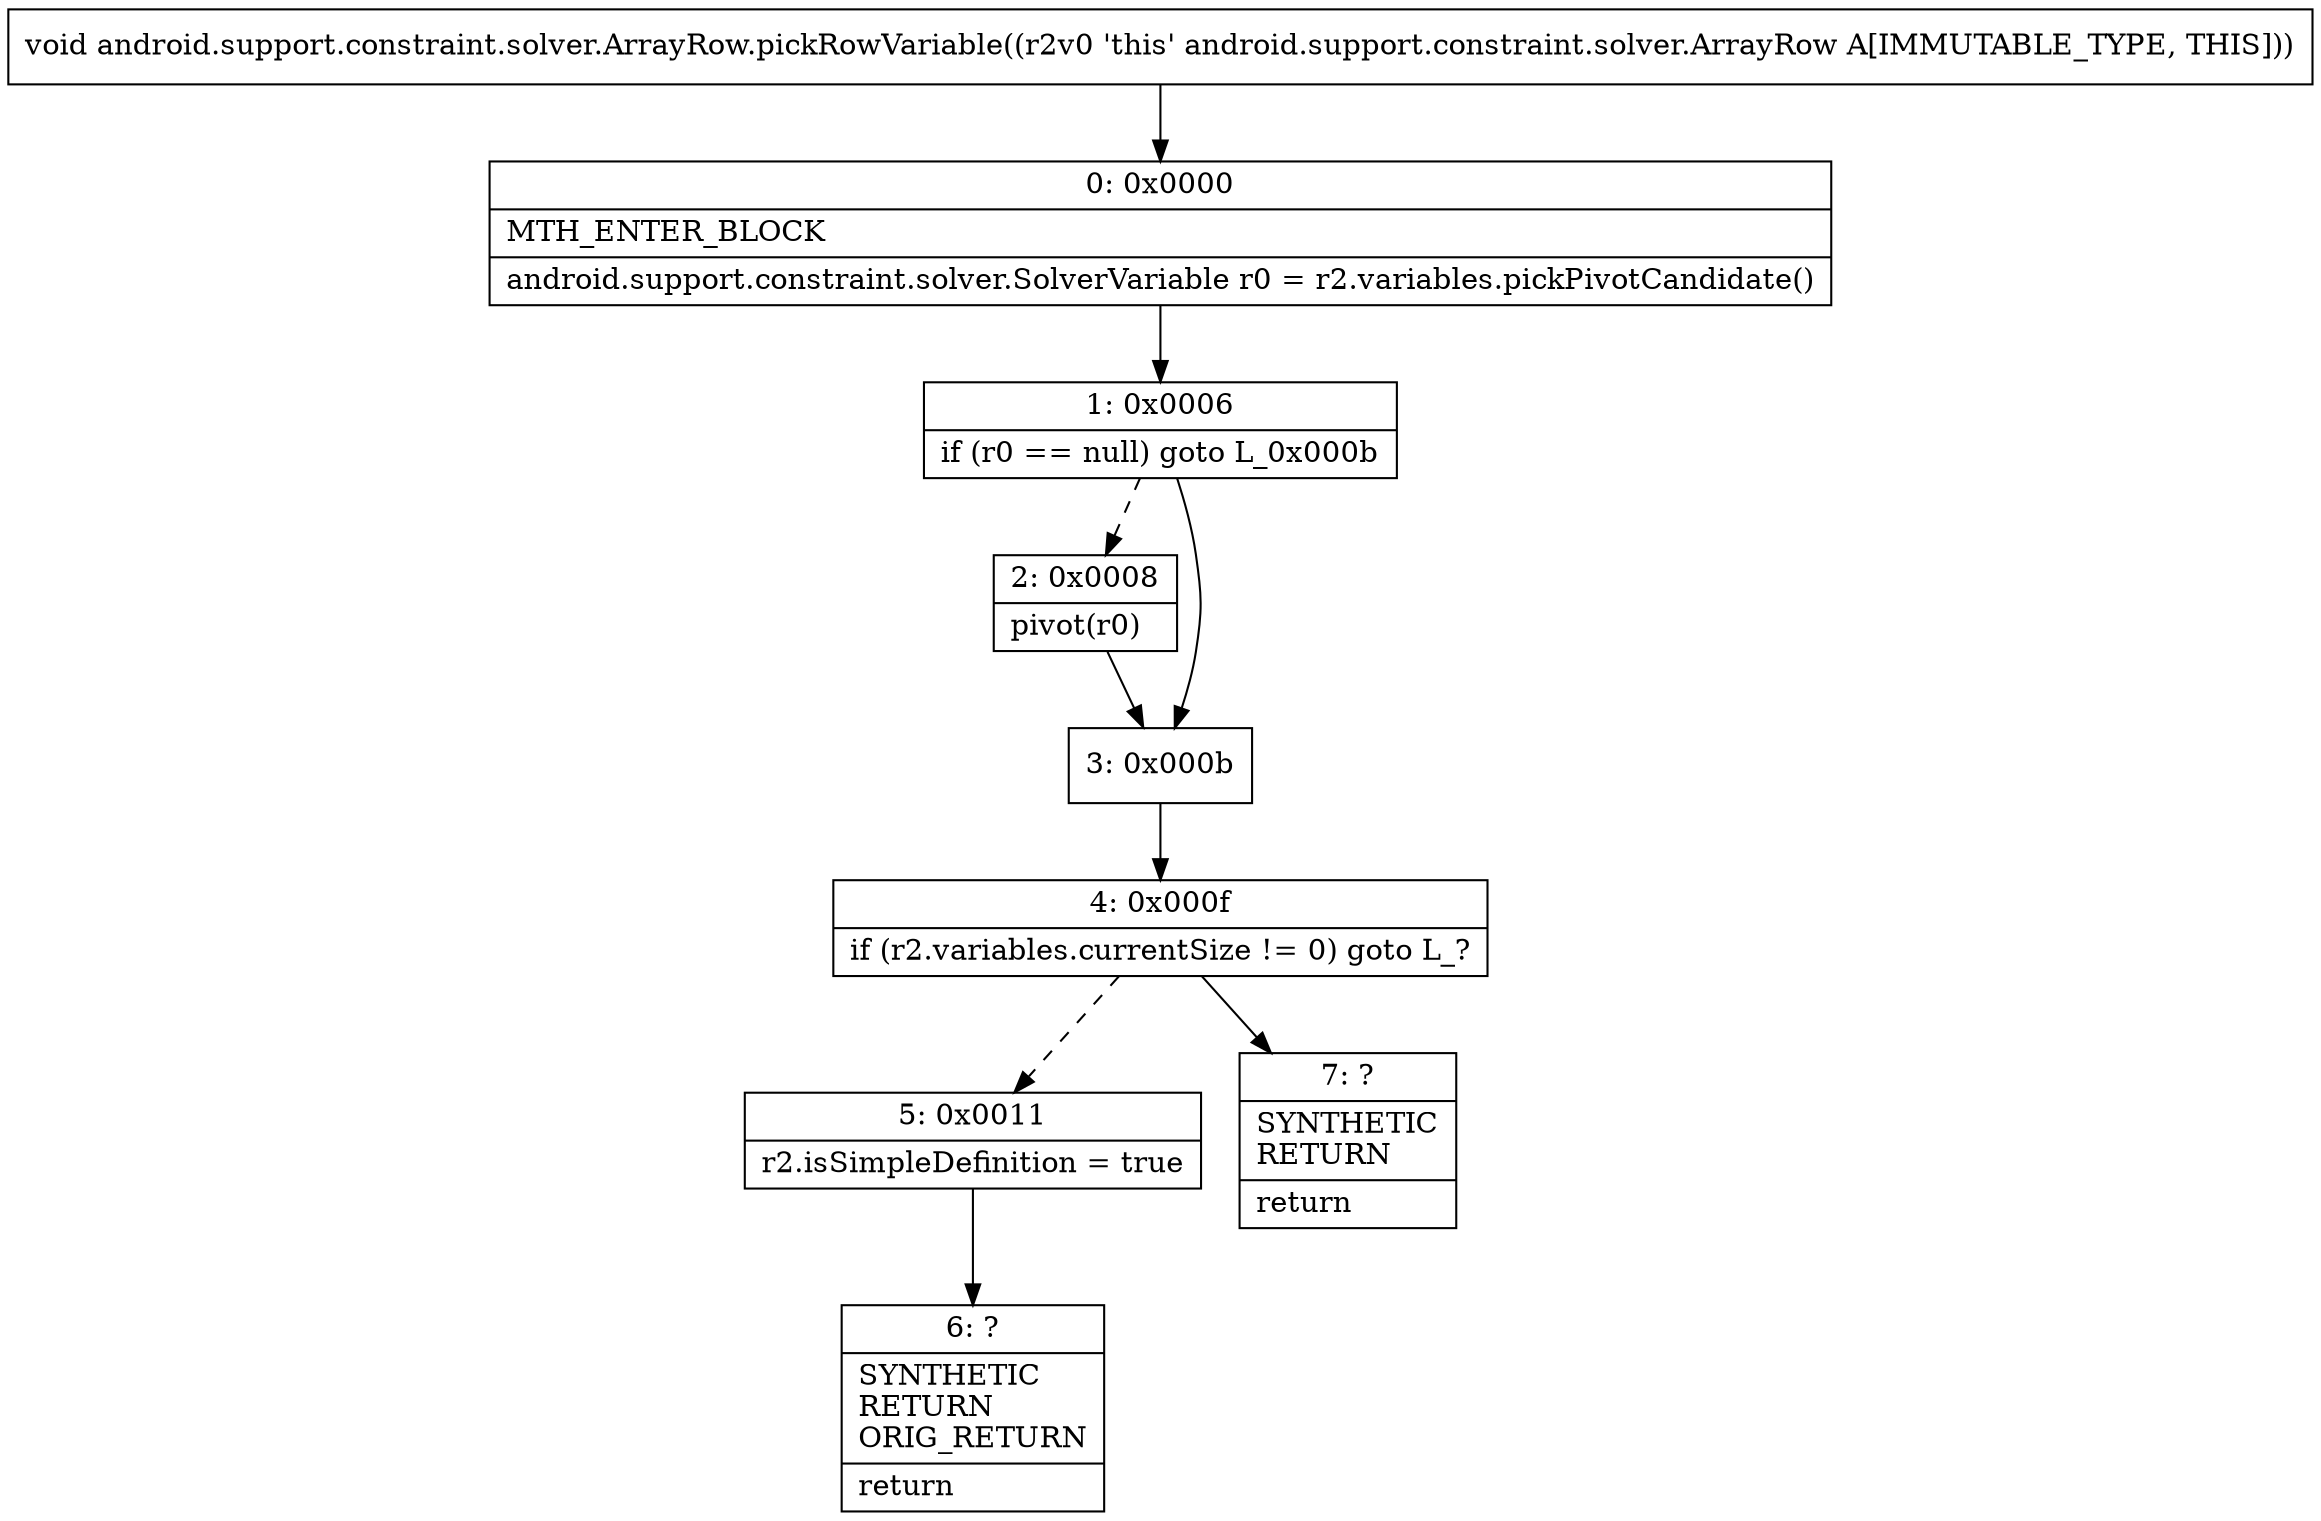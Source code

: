 digraph "CFG forandroid.support.constraint.solver.ArrayRow.pickRowVariable()V" {
Node_0 [shape=record,label="{0\:\ 0x0000|MTH_ENTER_BLOCK\l|android.support.constraint.solver.SolverVariable r0 = r2.variables.pickPivotCandidate()\l}"];
Node_1 [shape=record,label="{1\:\ 0x0006|if (r0 == null) goto L_0x000b\l}"];
Node_2 [shape=record,label="{2\:\ 0x0008|pivot(r0)\l}"];
Node_3 [shape=record,label="{3\:\ 0x000b}"];
Node_4 [shape=record,label="{4\:\ 0x000f|if (r2.variables.currentSize != 0) goto L_?\l}"];
Node_5 [shape=record,label="{5\:\ 0x0011|r2.isSimpleDefinition = true\l}"];
Node_6 [shape=record,label="{6\:\ ?|SYNTHETIC\lRETURN\lORIG_RETURN\l|return\l}"];
Node_7 [shape=record,label="{7\:\ ?|SYNTHETIC\lRETURN\l|return\l}"];
MethodNode[shape=record,label="{void android.support.constraint.solver.ArrayRow.pickRowVariable((r2v0 'this' android.support.constraint.solver.ArrayRow A[IMMUTABLE_TYPE, THIS])) }"];
MethodNode -> Node_0;
Node_0 -> Node_1;
Node_1 -> Node_2[style=dashed];
Node_1 -> Node_3;
Node_2 -> Node_3;
Node_3 -> Node_4;
Node_4 -> Node_5[style=dashed];
Node_4 -> Node_7;
Node_5 -> Node_6;
}

